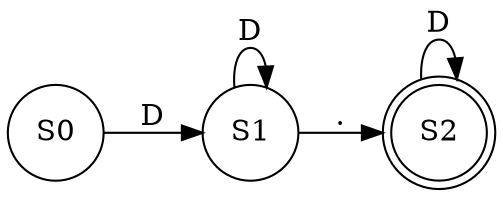 digraph finite_state_machine {
	rankdir=LR;
	size="8,5"

	node [shape = doublecircle]; S2 ;
	node [shape = circle];

	S0 -> S1 [ label = "D" ];
	
	S1 -> S1 [label= "D"];
	S1 -> S2 [label= "."]
	S2 -> S2 [label= "D"];
}